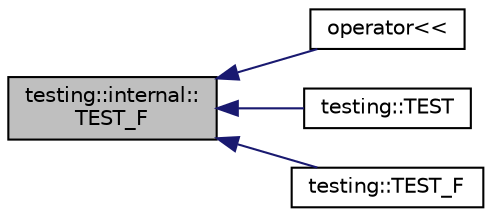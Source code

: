 digraph "testing::internal::TEST_F"
{
  edge [fontname="Helvetica",fontsize="10",labelfontname="Helvetica",labelfontsize="10"];
  node [fontname="Helvetica",fontsize="10",shape=record];
  rankdir="LR";
  Node3352 [label="testing::internal::\lTEST_F",height=0.2,width=0.4,color="black", fillcolor="grey75", style="filled", fontcolor="black"];
  Node3352 -> Node3353 [dir="back",color="midnightblue",fontsize="10",style="solid",fontname="Helvetica"];
  Node3353 [label="operator\<\<",height=0.2,width=0.4,color="black", fillcolor="white", style="filled",URL="$df/d01/gtest__unittest_8cc.html#a5f23eac320bc1c1dcd3cec464e31b5c6"];
  Node3352 -> Node3354 [dir="back",color="midnightblue",fontsize="10",style="solid",fontname="Helvetica"];
  Node3354 [label="testing::TEST",height=0.2,width=0.4,color="black", fillcolor="white", style="filled",URL="$d0/d75/namespacetesting.html#a83dfac108c207258287b9f7aa9171e8a"];
  Node3352 -> Node3355 [dir="back",color="midnightblue",fontsize="10",style="solid",fontname="Helvetica"];
  Node3355 [label="testing::TEST_F",height=0.2,width=0.4,color="black", fillcolor="white", style="filled",URL="$d0/d75/namespacetesting.html#ad7513c23ff21a4d2761cadfd2afe87e1"];
}
